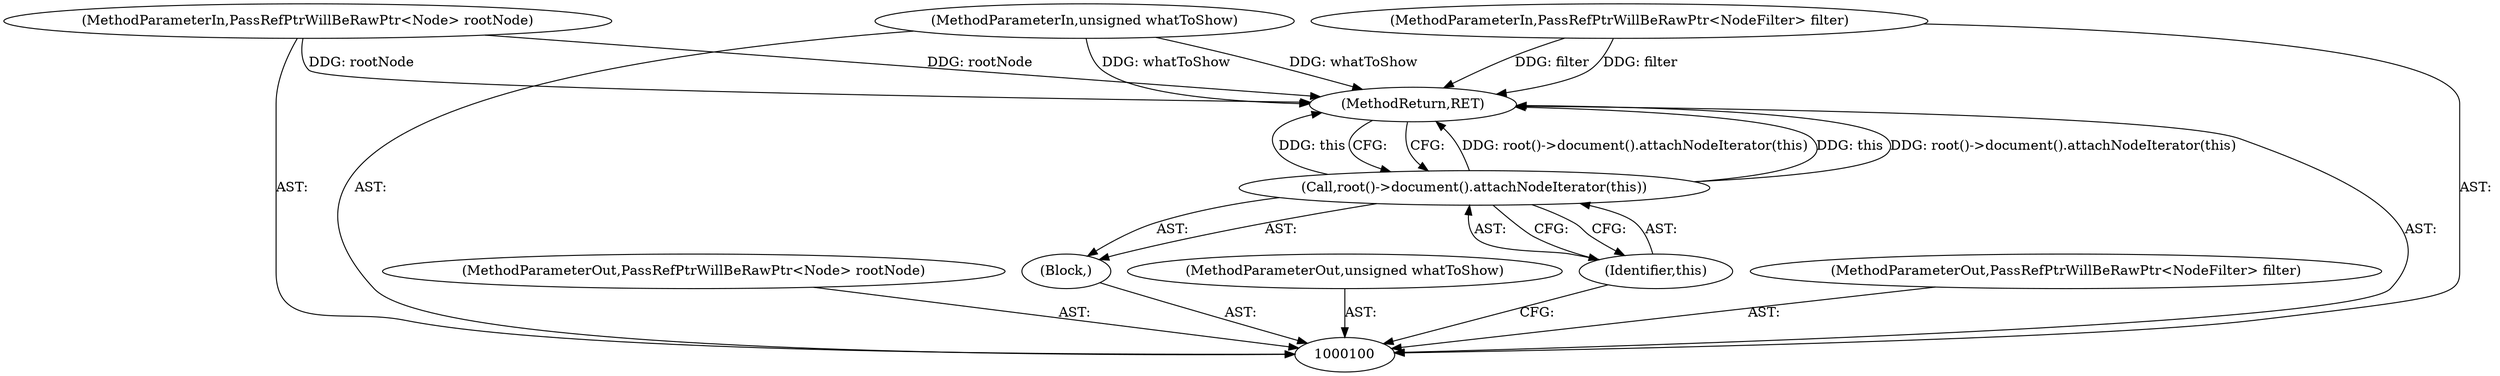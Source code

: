 digraph "1_Chrome_eb750a539e4856ba9042abdf39ae9da58fa3ae63" {
"1000107" [label="(MethodReturn,RET)"];
"1000101" [label="(MethodParameterIn,PassRefPtrWillBeRawPtr<Node> rootNode)"];
"1000119" [label="(MethodParameterOut,PassRefPtrWillBeRawPtr<Node> rootNode)"];
"1000102" [label="(MethodParameterIn,unsigned whatToShow)"];
"1000120" [label="(MethodParameterOut,unsigned whatToShow)"];
"1000103" [label="(MethodParameterIn,PassRefPtrWillBeRawPtr<NodeFilter> filter)"];
"1000121" [label="(MethodParameterOut,PassRefPtrWillBeRawPtr<NodeFilter> filter)"];
"1000104" [label="(Block,)"];
"1000105" [label="(Call,root()->document().attachNodeIterator(this))"];
"1000106" [label="(Identifier,this)"];
"1000107" -> "1000100"  [label="AST: "];
"1000107" -> "1000105"  [label="CFG: "];
"1000105" -> "1000107"  [label="DDG: root()->document().attachNodeIterator(this)"];
"1000105" -> "1000107"  [label="DDG: this"];
"1000103" -> "1000107"  [label="DDG: filter"];
"1000102" -> "1000107"  [label="DDG: whatToShow"];
"1000101" -> "1000107"  [label="DDG: rootNode"];
"1000101" -> "1000100"  [label="AST: "];
"1000101" -> "1000107"  [label="DDG: rootNode"];
"1000119" -> "1000100"  [label="AST: "];
"1000102" -> "1000100"  [label="AST: "];
"1000102" -> "1000107"  [label="DDG: whatToShow"];
"1000120" -> "1000100"  [label="AST: "];
"1000103" -> "1000100"  [label="AST: "];
"1000103" -> "1000107"  [label="DDG: filter"];
"1000121" -> "1000100"  [label="AST: "];
"1000104" -> "1000100"  [label="AST: "];
"1000105" -> "1000104"  [label="AST: "];
"1000105" -> "1000104"  [label="AST: "];
"1000105" -> "1000106"  [label="CFG: "];
"1000106" -> "1000105"  [label="AST: "];
"1000107" -> "1000105"  [label="CFG: "];
"1000105" -> "1000107"  [label="DDG: root()->document().attachNodeIterator(this)"];
"1000105" -> "1000107"  [label="DDG: this"];
"1000106" -> "1000105"  [label="AST: "];
"1000106" -> "1000100"  [label="CFG: "];
"1000105" -> "1000106"  [label="CFG: "];
}
